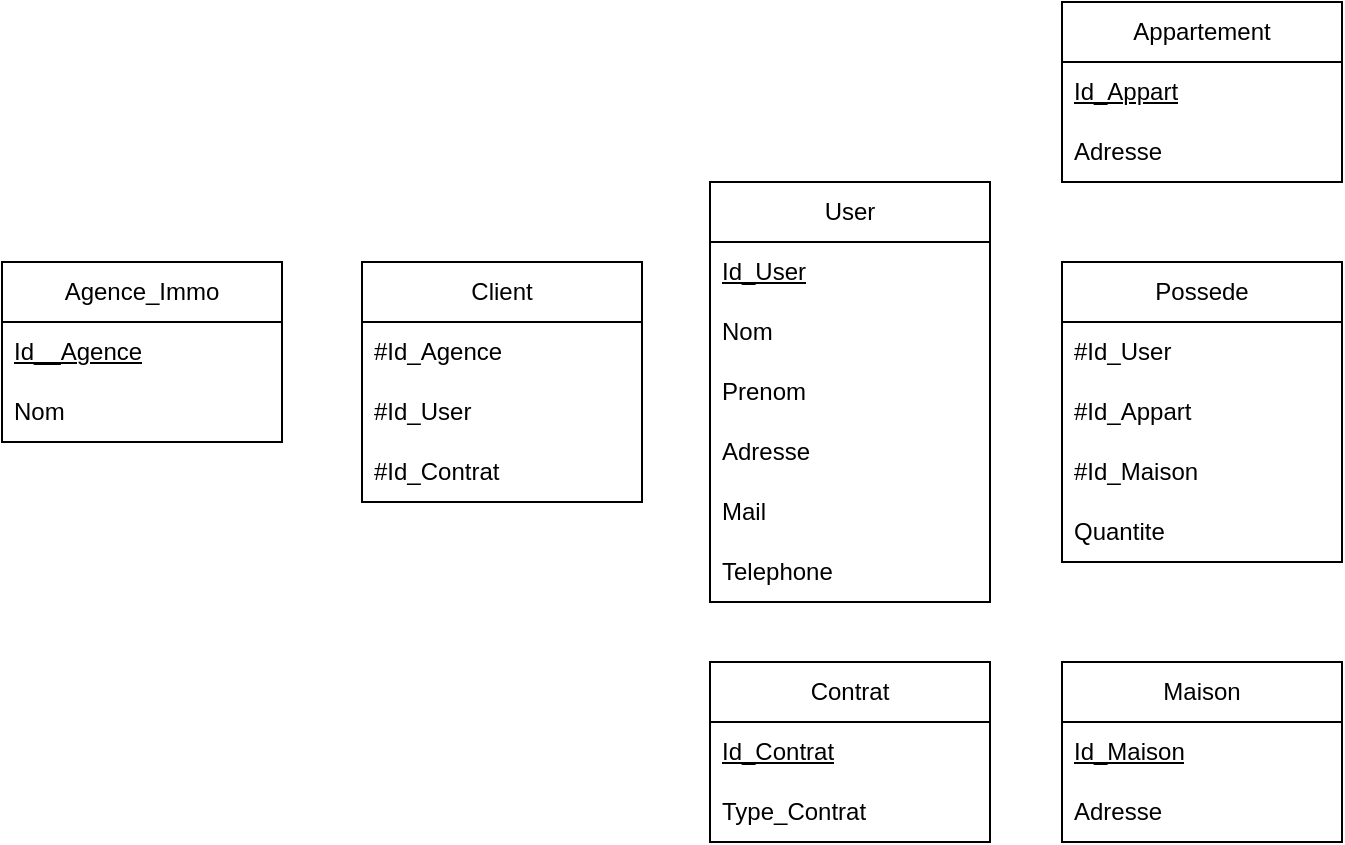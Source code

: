 <mxfile version="21.6.3" type="device">
  <diagram name="Page-1" id="1b0U0tYl1AcZGcNXfRR3">
    <mxGraphModel dx="1539" dy="748" grid="1" gridSize="10" guides="1" tooltips="1" connect="1" arrows="1" fold="1" page="1" pageScale="1" pageWidth="827" pageHeight="1169" math="0" shadow="0">
      <root>
        <mxCell id="0" />
        <mxCell id="1" parent="0" />
        <mxCell id="msEyOxaFTr0nK2axgtJZ-1" value="Agence_Immo" style="swimlane;fontStyle=0;childLayout=stackLayout;horizontal=1;startSize=30;horizontalStack=0;resizeParent=1;resizeParentMax=0;resizeLast=0;collapsible=1;marginBottom=0;whiteSpace=wrap;html=1;" vertex="1" parent="1">
          <mxGeometry x="-10" y="280" width="140" height="90" as="geometry" />
        </mxCell>
        <mxCell id="msEyOxaFTr0nK2axgtJZ-2" value="&lt;u&gt;Id__Agence&lt;/u&gt;" style="text;strokeColor=none;fillColor=none;align=left;verticalAlign=middle;spacingLeft=4;spacingRight=4;overflow=hidden;points=[[0,0.5],[1,0.5]];portConstraint=eastwest;rotatable=0;whiteSpace=wrap;html=1;" vertex="1" parent="msEyOxaFTr0nK2axgtJZ-1">
          <mxGeometry y="30" width="140" height="30" as="geometry" />
        </mxCell>
        <mxCell id="msEyOxaFTr0nK2axgtJZ-3" value="Nom" style="text;strokeColor=none;fillColor=none;align=left;verticalAlign=middle;spacingLeft=4;spacingRight=4;overflow=hidden;points=[[0,0.5],[1,0.5]];portConstraint=eastwest;rotatable=0;whiteSpace=wrap;html=1;" vertex="1" parent="msEyOxaFTr0nK2axgtJZ-1">
          <mxGeometry y="60" width="140" height="30" as="geometry" />
        </mxCell>
        <mxCell id="msEyOxaFTr0nK2axgtJZ-5" value="Client" style="swimlane;fontStyle=0;childLayout=stackLayout;horizontal=1;startSize=30;horizontalStack=0;resizeParent=1;resizeParentMax=0;resizeLast=0;collapsible=1;marginBottom=0;whiteSpace=wrap;html=1;" vertex="1" parent="1">
          <mxGeometry x="170" y="280" width="140" height="120" as="geometry" />
        </mxCell>
        <mxCell id="msEyOxaFTr0nK2axgtJZ-6" value="#Id_Agence" style="text;strokeColor=none;fillColor=none;align=left;verticalAlign=middle;spacingLeft=4;spacingRight=4;overflow=hidden;points=[[0,0.5],[1,0.5]];portConstraint=eastwest;rotatable=0;whiteSpace=wrap;html=1;" vertex="1" parent="msEyOxaFTr0nK2axgtJZ-5">
          <mxGeometry y="30" width="140" height="30" as="geometry" />
        </mxCell>
        <mxCell id="msEyOxaFTr0nK2axgtJZ-7" value="#Id_User" style="text;strokeColor=none;fillColor=none;align=left;verticalAlign=middle;spacingLeft=4;spacingRight=4;overflow=hidden;points=[[0,0.5],[1,0.5]];portConstraint=eastwest;rotatable=0;whiteSpace=wrap;html=1;" vertex="1" parent="msEyOxaFTr0nK2axgtJZ-5">
          <mxGeometry y="60" width="140" height="30" as="geometry" />
        </mxCell>
        <mxCell id="msEyOxaFTr0nK2axgtJZ-8" value="#Id_Contrat" style="text;strokeColor=none;fillColor=none;align=left;verticalAlign=middle;spacingLeft=4;spacingRight=4;overflow=hidden;points=[[0,0.5],[1,0.5]];portConstraint=eastwest;rotatable=0;whiteSpace=wrap;html=1;" vertex="1" parent="msEyOxaFTr0nK2axgtJZ-5">
          <mxGeometry y="90" width="140" height="30" as="geometry" />
        </mxCell>
        <mxCell id="msEyOxaFTr0nK2axgtJZ-9" value="User" style="swimlane;fontStyle=0;childLayout=stackLayout;horizontal=1;startSize=30;horizontalStack=0;resizeParent=1;resizeParentMax=0;resizeLast=0;collapsible=1;marginBottom=0;whiteSpace=wrap;html=1;" vertex="1" parent="1">
          <mxGeometry x="344" y="240" width="140" height="210" as="geometry" />
        </mxCell>
        <mxCell id="msEyOxaFTr0nK2axgtJZ-10" value="&lt;u&gt;Id_User&lt;/u&gt;" style="text;strokeColor=none;fillColor=none;align=left;verticalAlign=middle;spacingLeft=4;spacingRight=4;overflow=hidden;points=[[0,0.5],[1,0.5]];portConstraint=eastwest;rotatable=0;whiteSpace=wrap;html=1;" vertex="1" parent="msEyOxaFTr0nK2axgtJZ-9">
          <mxGeometry y="30" width="140" height="30" as="geometry" />
        </mxCell>
        <mxCell id="msEyOxaFTr0nK2axgtJZ-11" value="Nom&lt;span style=&quot;white-space: pre;&quot;&gt;&#x9;&lt;/span&gt;" style="text;strokeColor=none;fillColor=none;align=left;verticalAlign=middle;spacingLeft=4;spacingRight=4;overflow=hidden;points=[[0,0.5],[1,0.5]];portConstraint=eastwest;rotatable=0;whiteSpace=wrap;html=1;" vertex="1" parent="msEyOxaFTr0nK2axgtJZ-9">
          <mxGeometry y="60" width="140" height="30" as="geometry" />
        </mxCell>
        <mxCell id="msEyOxaFTr0nK2axgtJZ-14" value="Prenom&lt;span style=&quot;white-space: pre;&quot;&gt;&#x9;&lt;/span&gt;" style="text;strokeColor=none;fillColor=none;align=left;verticalAlign=middle;spacingLeft=4;spacingRight=4;overflow=hidden;points=[[0,0.5],[1,0.5]];portConstraint=eastwest;rotatable=0;whiteSpace=wrap;html=1;" vertex="1" parent="msEyOxaFTr0nK2axgtJZ-9">
          <mxGeometry y="90" width="140" height="30" as="geometry" />
        </mxCell>
        <mxCell id="msEyOxaFTr0nK2axgtJZ-15" value="Adresse" style="text;strokeColor=none;fillColor=none;align=left;verticalAlign=middle;spacingLeft=4;spacingRight=4;overflow=hidden;points=[[0,0.5],[1,0.5]];portConstraint=eastwest;rotatable=0;whiteSpace=wrap;html=1;" vertex="1" parent="msEyOxaFTr0nK2axgtJZ-9">
          <mxGeometry y="120" width="140" height="30" as="geometry" />
        </mxCell>
        <mxCell id="msEyOxaFTr0nK2axgtJZ-13" value="Mail" style="text;strokeColor=none;fillColor=none;align=left;verticalAlign=middle;spacingLeft=4;spacingRight=4;overflow=hidden;points=[[0,0.5],[1,0.5]];portConstraint=eastwest;rotatable=0;whiteSpace=wrap;html=1;" vertex="1" parent="msEyOxaFTr0nK2axgtJZ-9">
          <mxGeometry y="150" width="140" height="30" as="geometry" />
        </mxCell>
        <mxCell id="msEyOxaFTr0nK2axgtJZ-12" value="Telephone" style="text;strokeColor=none;fillColor=none;align=left;verticalAlign=middle;spacingLeft=4;spacingRight=4;overflow=hidden;points=[[0,0.5],[1,0.5]];portConstraint=eastwest;rotatable=0;whiteSpace=wrap;html=1;" vertex="1" parent="msEyOxaFTr0nK2axgtJZ-9">
          <mxGeometry y="180" width="140" height="30" as="geometry" />
        </mxCell>
        <mxCell id="msEyOxaFTr0nK2axgtJZ-16" value="Contrat" style="swimlane;fontStyle=0;childLayout=stackLayout;horizontal=1;startSize=30;horizontalStack=0;resizeParent=1;resizeParentMax=0;resizeLast=0;collapsible=1;marginBottom=0;whiteSpace=wrap;html=1;" vertex="1" parent="1">
          <mxGeometry x="344" y="480" width="140" height="90" as="geometry" />
        </mxCell>
        <mxCell id="msEyOxaFTr0nK2axgtJZ-17" value="&lt;u&gt;Id_Contrat&lt;/u&gt;" style="text;strokeColor=none;fillColor=none;align=left;verticalAlign=middle;spacingLeft=4;spacingRight=4;overflow=hidden;points=[[0,0.5],[1,0.5]];portConstraint=eastwest;rotatable=0;whiteSpace=wrap;html=1;" vertex="1" parent="msEyOxaFTr0nK2axgtJZ-16">
          <mxGeometry y="30" width="140" height="30" as="geometry" />
        </mxCell>
        <mxCell id="msEyOxaFTr0nK2axgtJZ-18" value="Type_Contrat" style="text;strokeColor=none;fillColor=none;align=left;verticalAlign=middle;spacingLeft=4;spacingRight=4;overflow=hidden;points=[[0,0.5],[1,0.5]];portConstraint=eastwest;rotatable=0;whiteSpace=wrap;html=1;" vertex="1" parent="msEyOxaFTr0nK2axgtJZ-16">
          <mxGeometry y="60" width="140" height="30" as="geometry" />
        </mxCell>
        <mxCell id="msEyOxaFTr0nK2axgtJZ-20" value="Possede" style="swimlane;fontStyle=0;childLayout=stackLayout;horizontal=1;startSize=30;horizontalStack=0;resizeParent=1;resizeParentMax=0;resizeLast=0;collapsible=1;marginBottom=0;whiteSpace=wrap;html=1;" vertex="1" parent="1">
          <mxGeometry x="520" y="280" width="140" height="150" as="geometry" />
        </mxCell>
        <mxCell id="msEyOxaFTr0nK2axgtJZ-24" value="#Id_User" style="text;strokeColor=none;fillColor=none;align=left;verticalAlign=middle;spacingLeft=4;spacingRight=4;overflow=hidden;points=[[0,0.5],[1,0.5]];portConstraint=eastwest;rotatable=0;whiteSpace=wrap;html=1;" vertex="1" parent="msEyOxaFTr0nK2axgtJZ-20">
          <mxGeometry y="30" width="140" height="30" as="geometry" />
        </mxCell>
        <mxCell id="msEyOxaFTr0nK2axgtJZ-21" value="#Id_Appart" style="text;strokeColor=none;fillColor=none;align=left;verticalAlign=middle;spacingLeft=4;spacingRight=4;overflow=hidden;points=[[0,0.5],[1,0.5]];portConstraint=eastwest;rotatable=0;whiteSpace=wrap;html=1;" vertex="1" parent="msEyOxaFTr0nK2axgtJZ-20">
          <mxGeometry y="60" width="140" height="30" as="geometry" />
        </mxCell>
        <mxCell id="msEyOxaFTr0nK2axgtJZ-22" value="#Id_Maison" style="text;strokeColor=none;fillColor=none;align=left;verticalAlign=middle;spacingLeft=4;spacingRight=4;overflow=hidden;points=[[0,0.5],[1,0.5]];portConstraint=eastwest;rotatable=0;whiteSpace=wrap;html=1;" vertex="1" parent="msEyOxaFTr0nK2axgtJZ-20">
          <mxGeometry y="90" width="140" height="30" as="geometry" />
        </mxCell>
        <mxCell id="msEyOxaFTr0nK2axgtJZ-23" value="Quantite" style="text;strokeColor=none;fillColor=none;align=left;verticalAlign=middle;spacingLeft=4;spacingRight=4;overflow=hidden;points=[[0,0.5],[1,0.5]];portConstraint=eastwest;rotatable=0;whiteSpace=wrap;html=1;" vertex="1" parent="msEyOxaFTr0nK2axgtJZ-20">
          <mxGeometry y="120" width="140" height="30" as="geometry" />
        </mxCell>
        <mxCell id="msEyOxaFTr0nK2axgtJZ-25" value="Appartement" style="swimlane;fontStyle=0;childLayout=stackLayout;horizontal=1;startSize=30;horizontalStack=0;resizeParent=1;resizeParentMax=0;resizeLast=0;collapsible=1;marginBottom=0;whiteSpace=wrap;html=1;" vertex="1" parent="1">
          <mxGeometry x="520" y="150" width="140" height="90" as="geometry" />
        </mxCell>
        <mxCell id="msEyOxaFTr0nK2axgtJZ-26" value="&lt;u&gt;Id_Appart&lt;/u&gt;" style="text;strokeColor=none;fillColor=none;align=left;verticalAlign=middle;spacingLeft=4;spacingRight=4;overflow=hidden;points=[[0,0.5],[1,0.5]];portConstraint=eastwest;rotatable=0;whiteSpace=wrap;html=1;" vertex="1" parent="msEyOxaFTr0nK2axgtJZ-25">
          <mxGeometry y="30" width="140" height="30" as="geometry" />
        </mxCell>
        <mxCell id="msEyOxaFTr0nK2axgtJZ-27" value="Adresse" style="text;strokeColor=none;fillColor=none;align=left;verticalAlign=middle;spacingLeft=4;spacingRight=4;overflow=hidden;points=[[0,0.5],[1,0.5]];portConstraint=eastwest;rotatable=0;whiteSpace=wrap;html=1;" vertex="1" parent="msEyOxaFTr0nK2axgtJZ-25">
          <mxGeometry y="60" width="140" height="30" as="geometry" />
        </mxCell>
        <mxCell id="msEyOxaFTr0nK2axgtJZ-29" value="Maison" style="swimlane;fontStyle=0;childLayout=stackLayout;horizontal=1;startSize=30;horizontalStack=0;resizeParent=1;resizeParentMax=0;resizeLast=0;collapsible=1;marginBottom=0;whiteSpace=wrap;html=1;" vertex="1" parent="1">
          <mxGeometry x="520" y="480" width="140" height="90" as="geometry" />
        </mxCell>
        <mxCell id="msEyOxaFTr0nK2axgtJZ-30" value="&lt;u&gt;Id_Maison&lt;/u&gt;" style="text;strokeColor=none;fillColor=none;align=left;verticalAlign=middle;spacingLeft=4;spacingRight=4;overflow=hidden;points=[[0,0.5],[1,0.5]];portConstraint=eastwest;rotatable=0;whiteSpace=wrap;html=1;" vertex="1" parent="msEyOxaFTr0nK2axgtJZ-29">
          <mxGeometry y="30" width="140" height="30" as="geometry" />
        </mxCell>
        <mxCell id="msEyOxaFTr0nK2axgtJZ-31" value="Adresse" style="text;strokeColor=none;fillColor=none;align=left;verticalAlign=middle;spacingLeft=4;spacingRight=4;overflow=hidden;points=[[0,0.5],[1,0.5]];portConstraint=eastwest;rotatable=0;whiteSpace=wrap;html=1;" vertex="1" parent="msEyOxaFTr0nK2axgtJZ-29">
          <mxGeometry y="60" width="140" height="30" as="geometry" />
        </mxCell>
      </root>
    </mxGraphModel>
  </diagram>
</mxfile>
